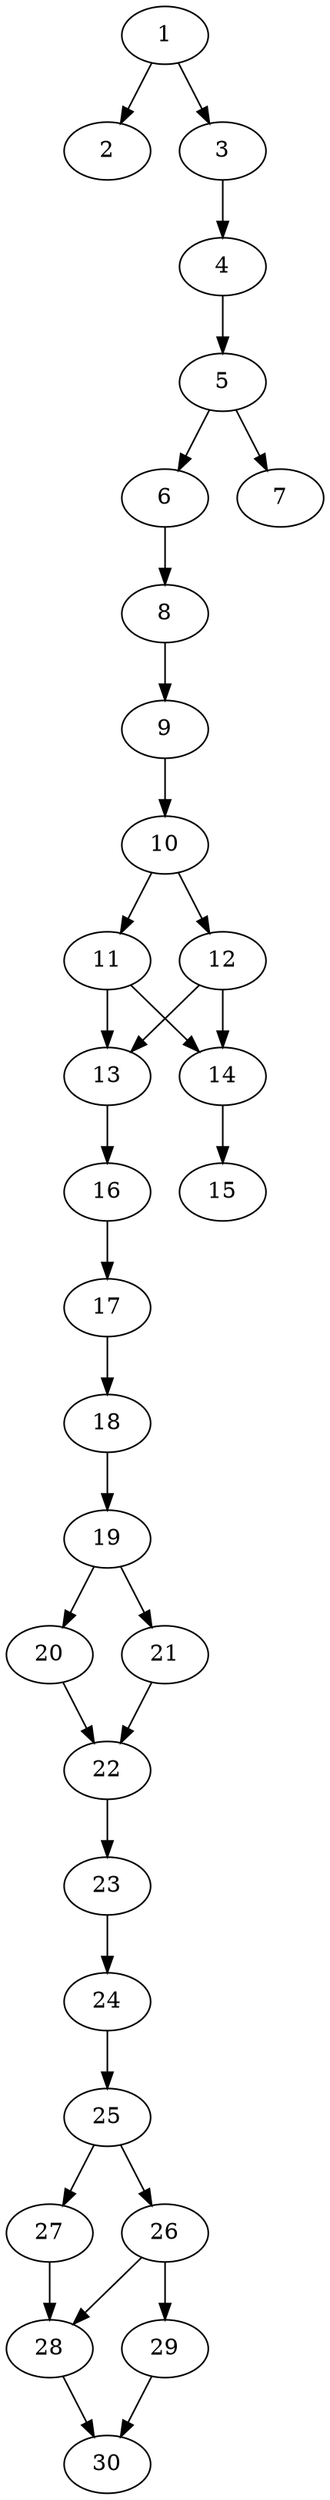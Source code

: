 // DAG automatically generated by daggen at Thu Oct  3 14:04:19 2019
// ./daggen --dot -n 30 --ccr 0.5 --fat 0.3 --regular 0.9 --density 0.6 --mindata 5242880 --maxdata 52428800 
digraph G {
  1 [size="26277888", alpha="0.15", expect_size="13138944"] 
  1 -> 2 [size ="13138944"]
  1 -> 3 [size ="13138944"]
  2 [size="43982848", alpha="0.10", expect_size="21991424"] 
  3 [size="13355008", alpha="0.18", expect_size="6677504"] 
  3 -> 4 [size ="6677504"]
  4 [size="43124736", alpha="0.04", expect_size="21562368"] 
  4 -> 5 [size ="21562368"]
  5 [size="64159744", alpha="0.11", expect_size="32079872"] 
  5 -> 6 [size ="32079872"]
  5 -> 7 [size ="32079872"]
  6 [size="85354496", alpha="0.04", expect_size="42677248"] 
  6 -> 8 [size ="42677248"]
  7 [size="69642240", alpha="0.12", expect_size="34821120"] 
  8 [size="20369408", alpha="0.07", expect_size="10184704"] 
  8 -> 9 [size ="10184704"]
  9 [size="46766080", alpha="0.15", expect_size="23383040"] 
  9 -> 10 [size ="23383040"]
  10 [size="88535040", alpha="0.13", expect_size="44267520"] 
  10 -> 11 [size ="44267520"]
  10 -> 12 [size ="44267520"]
  11 [size="95342592", alpha="0.16", expect_size="47671296"] 
  11 -> 13 [size ="47671296"]
  11 -> 14 [size ="47671296"]
  12 [size="71114752", alpha="0.16", expect_size="35557376"] 
  12 -> 13 [size ="35557376"]
  12 -> 14 [size ="35557376"]
  13 [size="24586240", alpha="0.03", expect_size="12293120"] 
  13 -> 16 [size ="12293120"]
  14 [size="15527936", alpha="0.20", expect_size="7763968"] 
  14 -> 15 [size ="7763968"]
  15 [size="34699264", alpha="0.16", expect_size="17349632"] 
  16 [size="85714944", alpha="0.16", expect_size="42857472"] 
  16 -> 17 [size ="42857472"]
  17 [size="102842368", alpha="0.10", expect_size="51421184"] 
  17 -> 18 [size ="51421184"]
  18 [size="67117056", alpha="0.11", expect_size="33558528"] 
  18 -> 19 [size ="33558528"]
  19 [size="101961728", alpha="0.13", expect_size="50980864"] 
  19 -> 20 [size ="50980864"]
  19 -> 21 [size ="50980864"]
  20 [size="76906496", alpha="0.07", expect_size="38453248"] 
  20 -> 22 [size ="38453248"]
  21 [size="45344768", alpha="0.04", expect_size="22672384"] 
  21 -> 22 [size ="22672384"]
  22 [size="24475648", alpha="0.08", expect_size="12237824"] 
  22 -> 23 [size ="12237824"]
  23 [size="101515264", alpha="0.12", expect_size="50757632"] 
  23 -> 24 [size ="50757632"]
  24 [size="21323776", alpha="0.04", expect_size="10661888"] 
  24 -> 25 [size ="10661888"]
  25 [size="20584448", alpha="0.07", expect_size="10292224"] 
  25 -> 26 [size ="10292224"]
  25 -> 27 [size ="10292224"]
  26 [size="93755392", alpha="0.05", expect_size="46877696"] 
  26 -> 28 [size ="46877696"]
  26 -> 29 [size ="46877696"]
  27 [size="77012992", alpha="0.17", expect_size="38506496"] 
  27 -> 28 [size ="38506496"]
  28 [size="28672000", alpha="0.10", expect_size="14336000"] 
  28 -> 30 [size ="14336000"]
  29 [size="80330752", alpha="0.11", expect_size="40165376"] 
  29 -> 30 [size ="40165376"]
  30 [size="47849472", alpha="0.09", expect_size="23924736"] 
}
